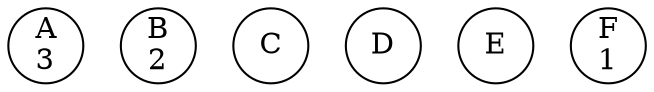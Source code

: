 digraph bank {
	 0 [label= "A\n3" , pos= "1,0!" , shape=circle, fixedsize=true, width=0.5 ]
	 1 [label= "B\n2" , pos= "0,1!" , shape=circle, fixedsize=true, width=0.5 ]
	 2 [label= "C\n" , pos= "1,2!" , shape=circle, fixedsize=true, width=0.5 ]
	 3 [label= "D\n" , pos= "2,2!" , shape=circle, fixedsize=true, width=0.5 ]
	 4 [label= "E\n" , pos= "3,1!" , shape=circle, fixedsize=true, width=0.5 ]
	 5 [label= "F\n1" , pos= "2,0!" , shape=circle, fixedsize=true, width=0.5 ]
}
